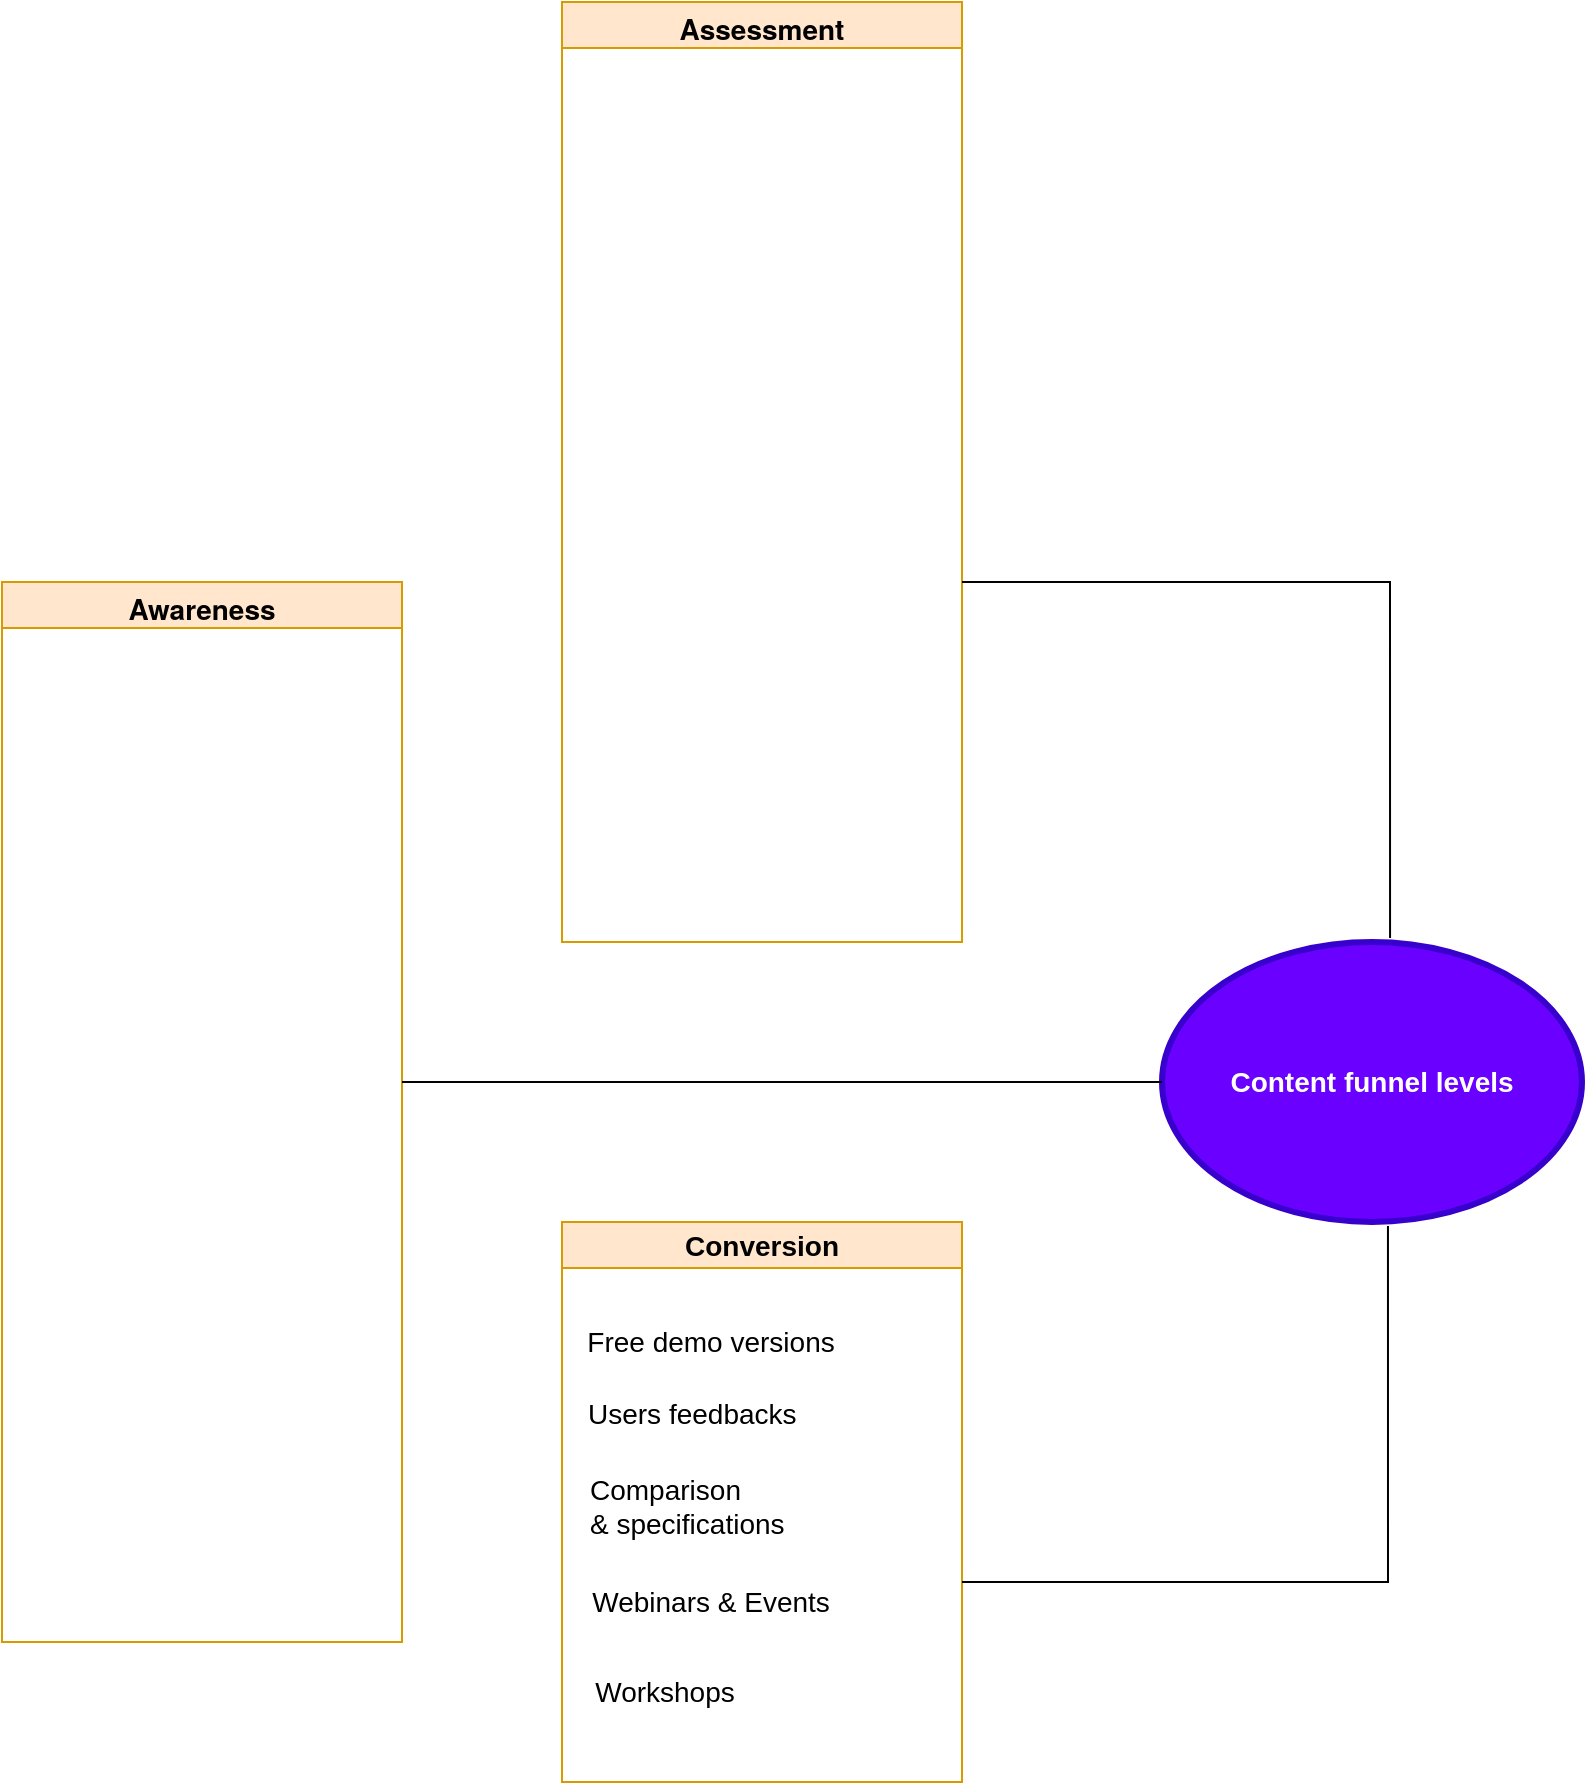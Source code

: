 <mxfile version="20.8.4" type="github">
  <diagram id="W-XU7vy2OOlPiPGa_6Xz" name="Сторінка-1">
    <mxGraphModel dx="1887" dy="1761" grid="1" gridSize="10" guides="1" tooltips="1" connect="1" arrows="1" fold="1" page="1" pageScale="1" pageWidth="827" pageHeight="1169" math="0" shadow="0">
      <root>
        <mxCell id="0" />
        <mxCell id="1" parent="0" />
        <mxCell id="xw8NrH_wL4yB2DSa02c_-1" value="&lt;p style=&quot;margin: 0px; font-variant-numeric: normal; font-variant-east-asian: normal; font-stretch: normal; line-height: normal; font-family: &amp;quot;Helvetica Neue&amp;quot;; text-align: start;&quot; class=&quot;p1&quot;&gt;&lt;font style=&quot;font-size: 14px;&quot;&gt;Assessment&lt;/font&gt;&lt;/p&gt;" style="swimlane;whiteSpace=wrap;html=1;fillColor=#ffe6cc;strokeColor=#d79b00;" vertex="1" parent="1">
          <mxGeometry x="80" y="-80" width="200" height="470" as="geometry" />
        </mxCell>
        <mxCell id="xw8NrH_wL4yB2DSa02c_-2" value="&lt;font style=&quot;font-size: 14px;&quot;&gt;Conversion&lt;/font&gt;" style="swimlane;whiteSpace=wrap;html=1;fillColor=#ffe6cc;strokeColor=#d79b00;" vertex="1" parent="1">
          <mxGeometry x="80" y="530" width="200" height="280" as="geometry" />
        </mxCell>
        <mxCell id="xw8NrH_wL4yB2DSa02c_-8" value="&lt;font style=&quot;font-size: 14px;&quot;&gt;Free demo versions&lt;/font&gt;" style="text;html=1;align=center;verticalAlign=middle;resizable=0;points=[];autosize=1;strokeColor=none;fillColor=none;fontSize=14;" vertex="1" parent="xw8NrH_wL4yB2DSa02c_-2">
          <mxGeometry x="-1" y="45" width="150" height="30" as="geometry" />
        </mxCell>
        <mxCell id="xw8NrH_wL4yB2DSa02c_-9" value="Users feedbacks" style="text;html=1;align=left;verticalAlign=middle;resizable=0;points=[];autosize=1;strokeColor=none;fillColor=none;fontSize=14;" vertex="1" parent="xw8NrH_wL4yB2DSa02c_-2">
          <mxGeometry x="11" y="81" width="130" height="30" as="geometry" />
        </mxCell>
        <mxCell id="xw8NrH_wL4yB2DSa02c_-10" value="Comparison&amp;nbsp;&lt;br&gt;&amp;amp; specifications" style="text;html=1;align=left;verticalAlign=middle;resizable=0;points=[];autosize=1;strokeColor=none;fillColor=none;fontSize=14;" vertex="1" parent="xw8NrH_wL4yB2DSa02c_-2">
          <mxGeometry x="12" y="117" width="120" height="50" as="geometry" />
        </mxCell>
        <mxCell id="xw8NrH_wL4yB2DSa02c_-11" value="Webinars &amp;amp; Events" style="text;html=1;align=center;verticalAlign=middle;resizable=0;points=[];autosize=1;strokeColor=none;fillColor=none;fontSize=14;" vertex="1" parent="xw8NrH_wL4yB2DSa02c_-2">
          <mxGeometry x="4" y="175" width="140" height="30" as="geometry" />
        </mxCell>
        <mxCell id="xw8NrH_wL4yB2DSa02c_-12" value="Workshops" style="text;html=1;align=center;verticalAlign=middle;resizable=0;points=[];autosize=1;strokeColor=none;fillColor=none;fontSize=14;strokeWidth=3;" vertex="1" parent="xw8NrH_wL4yB2DSa02c_-2">
          <mxGeometry x="6" y="220" width="90" height="30" as="geometry" />
        </mxCell>
        <mxCell id="xw8NrH_wL4yB2DSa02c_-3" value="&lt;p style=&quot;margin: 0px; font-variant-numeric: normal; font-variant-east-asian: normal; font-stretch: normal; line-height: normal; font-family: &amp;quot;Helvetica Neue&amp;quot;; text-align: start;&quot; class=&quot;p1&quot;&gt;&lt;font style=&quot;font-size: 14px;&quot;&gt;Awareness&lt;/font&gt;&lt;/p&gt;" style="swimlane;whiteSpace=wrap;html=1;fillColor=#ffe6cc;strokeColor=#d79b00;" vertex="1" parent="1">
          <mxGeometry x="-200" y="210" width="200" height="530" as="geometry" />
        </mxCell>
        <mxCell id="xw8NrH_wL4yB2DSa02c_-4" value="&lt;font style=&quot;font-size: 14px;&quot;&gt;&lt;b&gt;Content funnel levels&lt;/b&gt;&lt;/font&gt;" style="ellipse;whiteSpace=wrap;html=1;fillColor=#6a00ff;fontColor=#ffffff;strokeColor=#3700CC;strokeWidth=3;" vertex="1" parent="1">
          <mxGeometry x="380" y="390" width="210" height="140" as="geometry" />
        </mxCell>
        <mxCell id="xw8NrH_wL4yB2DSa02c_-5" value="" style="endArrow=none;html=1;rounded=0;fontSize=14;entryX=0;entryY=0.5;entryDx=0;entryDy=0;" edge="1" parent="1" target="xw8NrH_wL4yB2DSa02c_-4">
          <mxGeometry width="50" height="50" relative="1" as="geometry">
            <mxPoint y="460" as="sourcePoint" />
            <mxPoint x="290" y="430" as="targetPoint" />
          </mxGeometry>
        </mxCell>
        <mxCell id="xw8NrH_wL4yB2DSa02c_-6" value="" style="endArrow=none;html=1;rounded=0;fontSize=14;exitX=0.543;exitY=-0.014;exitDx=0;exitDy=0;exitPerimeter=0;" edge="1" parent="1" source="xw8NrH_wL4yB2DSa02c_-4">
          <mxGeometry width="50" height="50" relative="1" as="geometry">
            <mxPoint x="390" y="370" as="sourcePoint" />
            <mxPoint x="280" y="210" as="targetPoint" />
            <Array as="points">
              <mxPoint x="494" y="210" />
            </Array>
          </mxGeometry>
        </mxCell>
        <mxCell id="xw8NrH_wL4yB2DSa02c_-7" value="" style="endArrow=none;html=1;rounded=0;fontSize=14;entryX=0.538;entryY=1.014;entryDx=0;entryDy=0;entryPerimeter=0;" edge="1" parent="1" target="xw8NrH_wL4yB2DSa02c_-4">
          <mxGeometry width="50" height="50" relative="1" as="geometry">
            <mxPoint x="280" y="710" as="sourcePoint" />
            <mxPoint x="480" y="660" as="targetPoint" />
            <Array as="points">
              <mxPoint x="493" y="710" />
            </Array>
          </mxGeometry>
        </mxCell>
      </root>
    </mxGraphModel>
  </diagram>
</mxfile>
